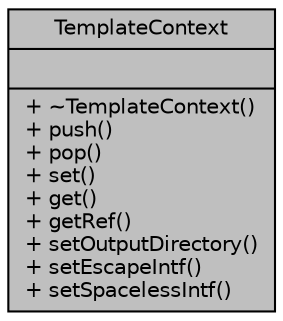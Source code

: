 digraph "TemplateContext"
{
 // LATEX_PDF_SIZE
  edge [fontname="Helvetica",fontsize="10",labelfontname="Helvetica",labelfontsize="10"];
  node [fontname="Helvetica",fontsize="10",shape=record];
  Node1 [label="{TemplateContext\n||+ ~TemplateContext()\l+ push()\l+ pop()\l+ set()\l+ get()\l+ getRef()\l+ setOutputDirectory()\l+ setEscapeIntf()\l+ setSpacelessIntf()\l}",height=0.2,width=0.4,color="black", fillcolor="grey75", style="filled", fontcolor="black",tooltip="Abstract interface for a template context."];
}
